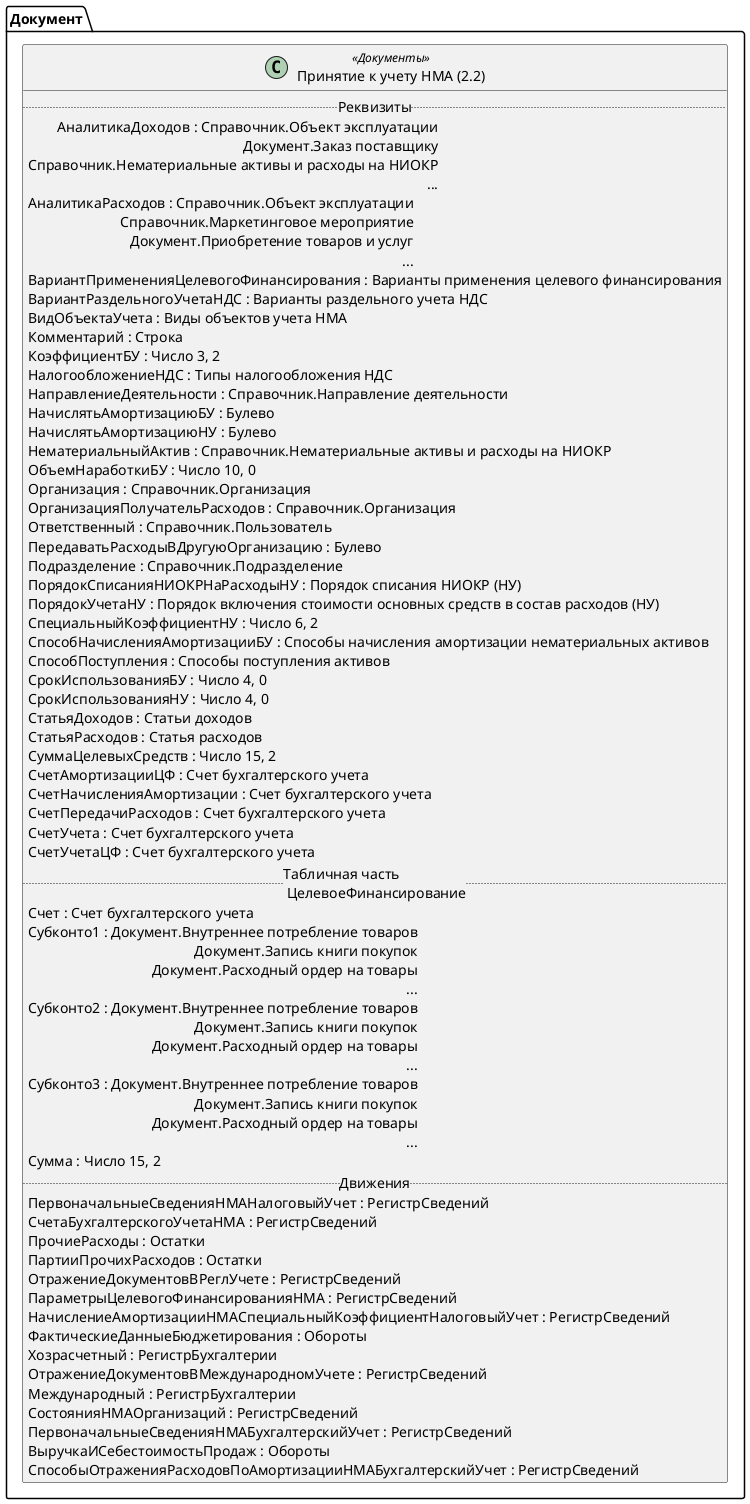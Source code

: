 ﻿@startuml ПринятиеКУчетуНМА
'!include templates.wsd
'..\include templates.wsd
class Документ.ПринятиеКУчетуНМА as "Принятие к учету НМА (2.2)" <<Документы>>
{
..Реквизиты..
АналитикаДоходов : Справочник.Объект эксплуатации\rДокумент.Заказ поставщику\rСправочник.Нематериальные активы и расходы на НИОКР\r...
АналитикаРасходов : Справочник.Объект эксплуатации\rСправочник.Маркетинговое мероприятие\rДокумент.Приобретение товаров и услуг\r...
ВариантПримененияЦелевогоФинансирования : Варианты применения целевого финансирования
ВариантРаздельногоУчетаНДС : Варианты раздельного учета НДС
ВидОбъектаУчета : Виды объектов учета НМА
Комментарий : Строка
КоэффициентБУ : Число 3, 2
НалогообложениеНДС : Типы налогообложения НДС
НаправлениеДеятельности : Справочник.Направление деятельности
НачислятьАмортизациюБУ : Булево
НачислятьАмортизациюНУ : Булево
НематериальныйАктив : Справочник.Нематериальные активы и расходы на НИОКР
ОбъемНаработкиБУ : Число 10, 0
Организация : Справочник.Организация
ОрганизацияПолучательРасходов : Справочник.Организация
Ответственный : Справочник.Пользователь
ПередаватьРасходыВДругуюОрганизацию : Булево
Подразделение : Справочник.Подразделение
ПорядокСписанияНИОКРНаРасходыНУ : Порядок списания НИОКР (НУ)
ПорядокУчетаНУ : Порядок включения стоимости основных средств в состав расходов (НУ)
СпециальныйКоэффициентНУ : Число 6, 2
СпособНачисленияАмортизацииБУ : Способы начисления амортизации нематериальных активов
СпособПоступления : Способы поступления активов
СрокИспользованияБУ : Число 4, 0
СрокИспользованияНУ : Число 4, 0
СтатьяДоходов : Статьи доходов
СтатьяРасходов : Статья расходов
СуммаЦелевыхСредств : Число 15, 2
СчетАмортизацииЦФ : Счет бухгалтерского учета
СчетНачисленияАмортизации : Счет бухгалтерского учета
СчетПередачиРасходов : Счет бухгалтерского учета
СчетУчета : Счет бухгалтерского учета
СчетУчетаЦФ : Счет бухгалтерского учета
..Табличная часть \n ЦелевоеФинансирование..
Счет : Счет бухгалтерского учета
Субконто1 : Документ.Внутреннее потребление товаров\rДокумент.Запись книги покупок\rДокумент.Расходный ордер на товары\r...
Субконто2 : Документ.Внутреннее потребление товаров\rДокумент.Запись книги покупок\rДокумент.Расходный ордер на товары\r...
Субконто3 : Документ.Внутреннее потребление товаров\rДокумент.Запись книги покупок\rДокумент.Расходный ордер на товары\r...
Сумма : Число 15, 2
..Движения..
ПервоначальныеСведенияНМАНалоговыйУчет : РегистрСведений
СчетаБухгалтерскогоУчетаНМА : РегистрСведений
ПрочиеРасходы : Остатки
ПартииПрочихРасходов : Остатки
ОтражениеДокументовВРеглУчете : РегистрСведений
ПараметрыЦелевогоФинансированияНМА : РегистрСведений
НачислениеАмортизацииНМАСпециальныйКоэффициентНалоговыйУчет : РегистрСведений
ФактическиеДанныеБюджетирования : Обороты
Хозрасчетный : РегистрБухгалтерии
ОтражениеДокументовВМеждународномУчете : РегистрСведений
Международный : РегистрБухгалтерии
СостоянияНМАОрганизаций : РегистрСведений
ПервоначальныеСведенияНМАБухгалтерскийУчет : РегистрСведений
ВыручкаИСебестоимостьПродаж : Обороты
СпособыОтраженияРасходовПоАмортизацииНМАБухгалтерскийУчет : РегистрСведений
}
@enduml
